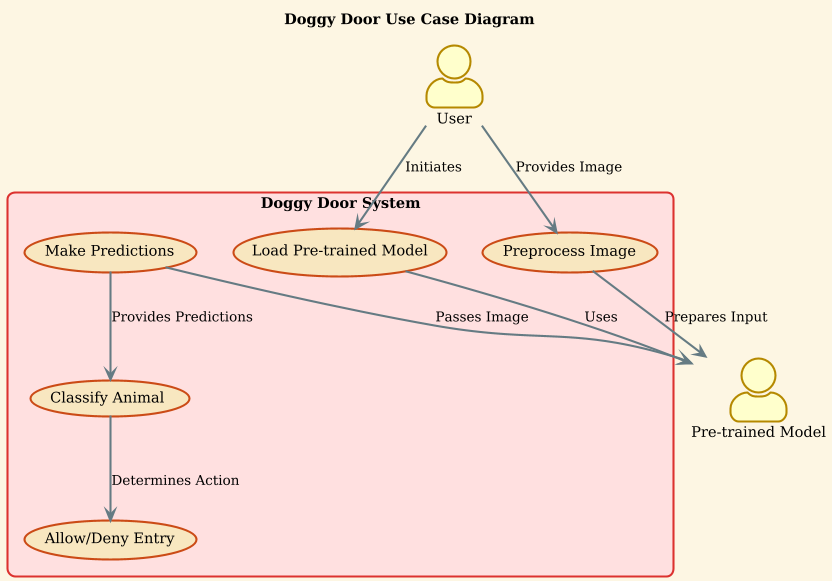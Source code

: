 @startuml 05a_class
title Doggy Door Use Case Diagram
!theme sunlust

actor "User" as User
actor "Pre-trained Model" as Model

rectangle "Doggy Door System" {
    usecase "Load Pre-trained Model" as UC1
    usecase "Preprocess Image" as UC2
    usecase "Make Predictions" as UC3
    usecase "Classify Animal" as UC4
    usecase "Allow/Deny Entry" as UC5
}

User --> UC1 : Initiates
User --> UC2 : Provides Image
UC1 --> Model : Uses
UC2 --> Model : Prepares Input
UC3 --> Model : Passes Image
UC3 --> UC4 : Provides Predictions
UC4 --> UC5 : Determines Action
@enduml